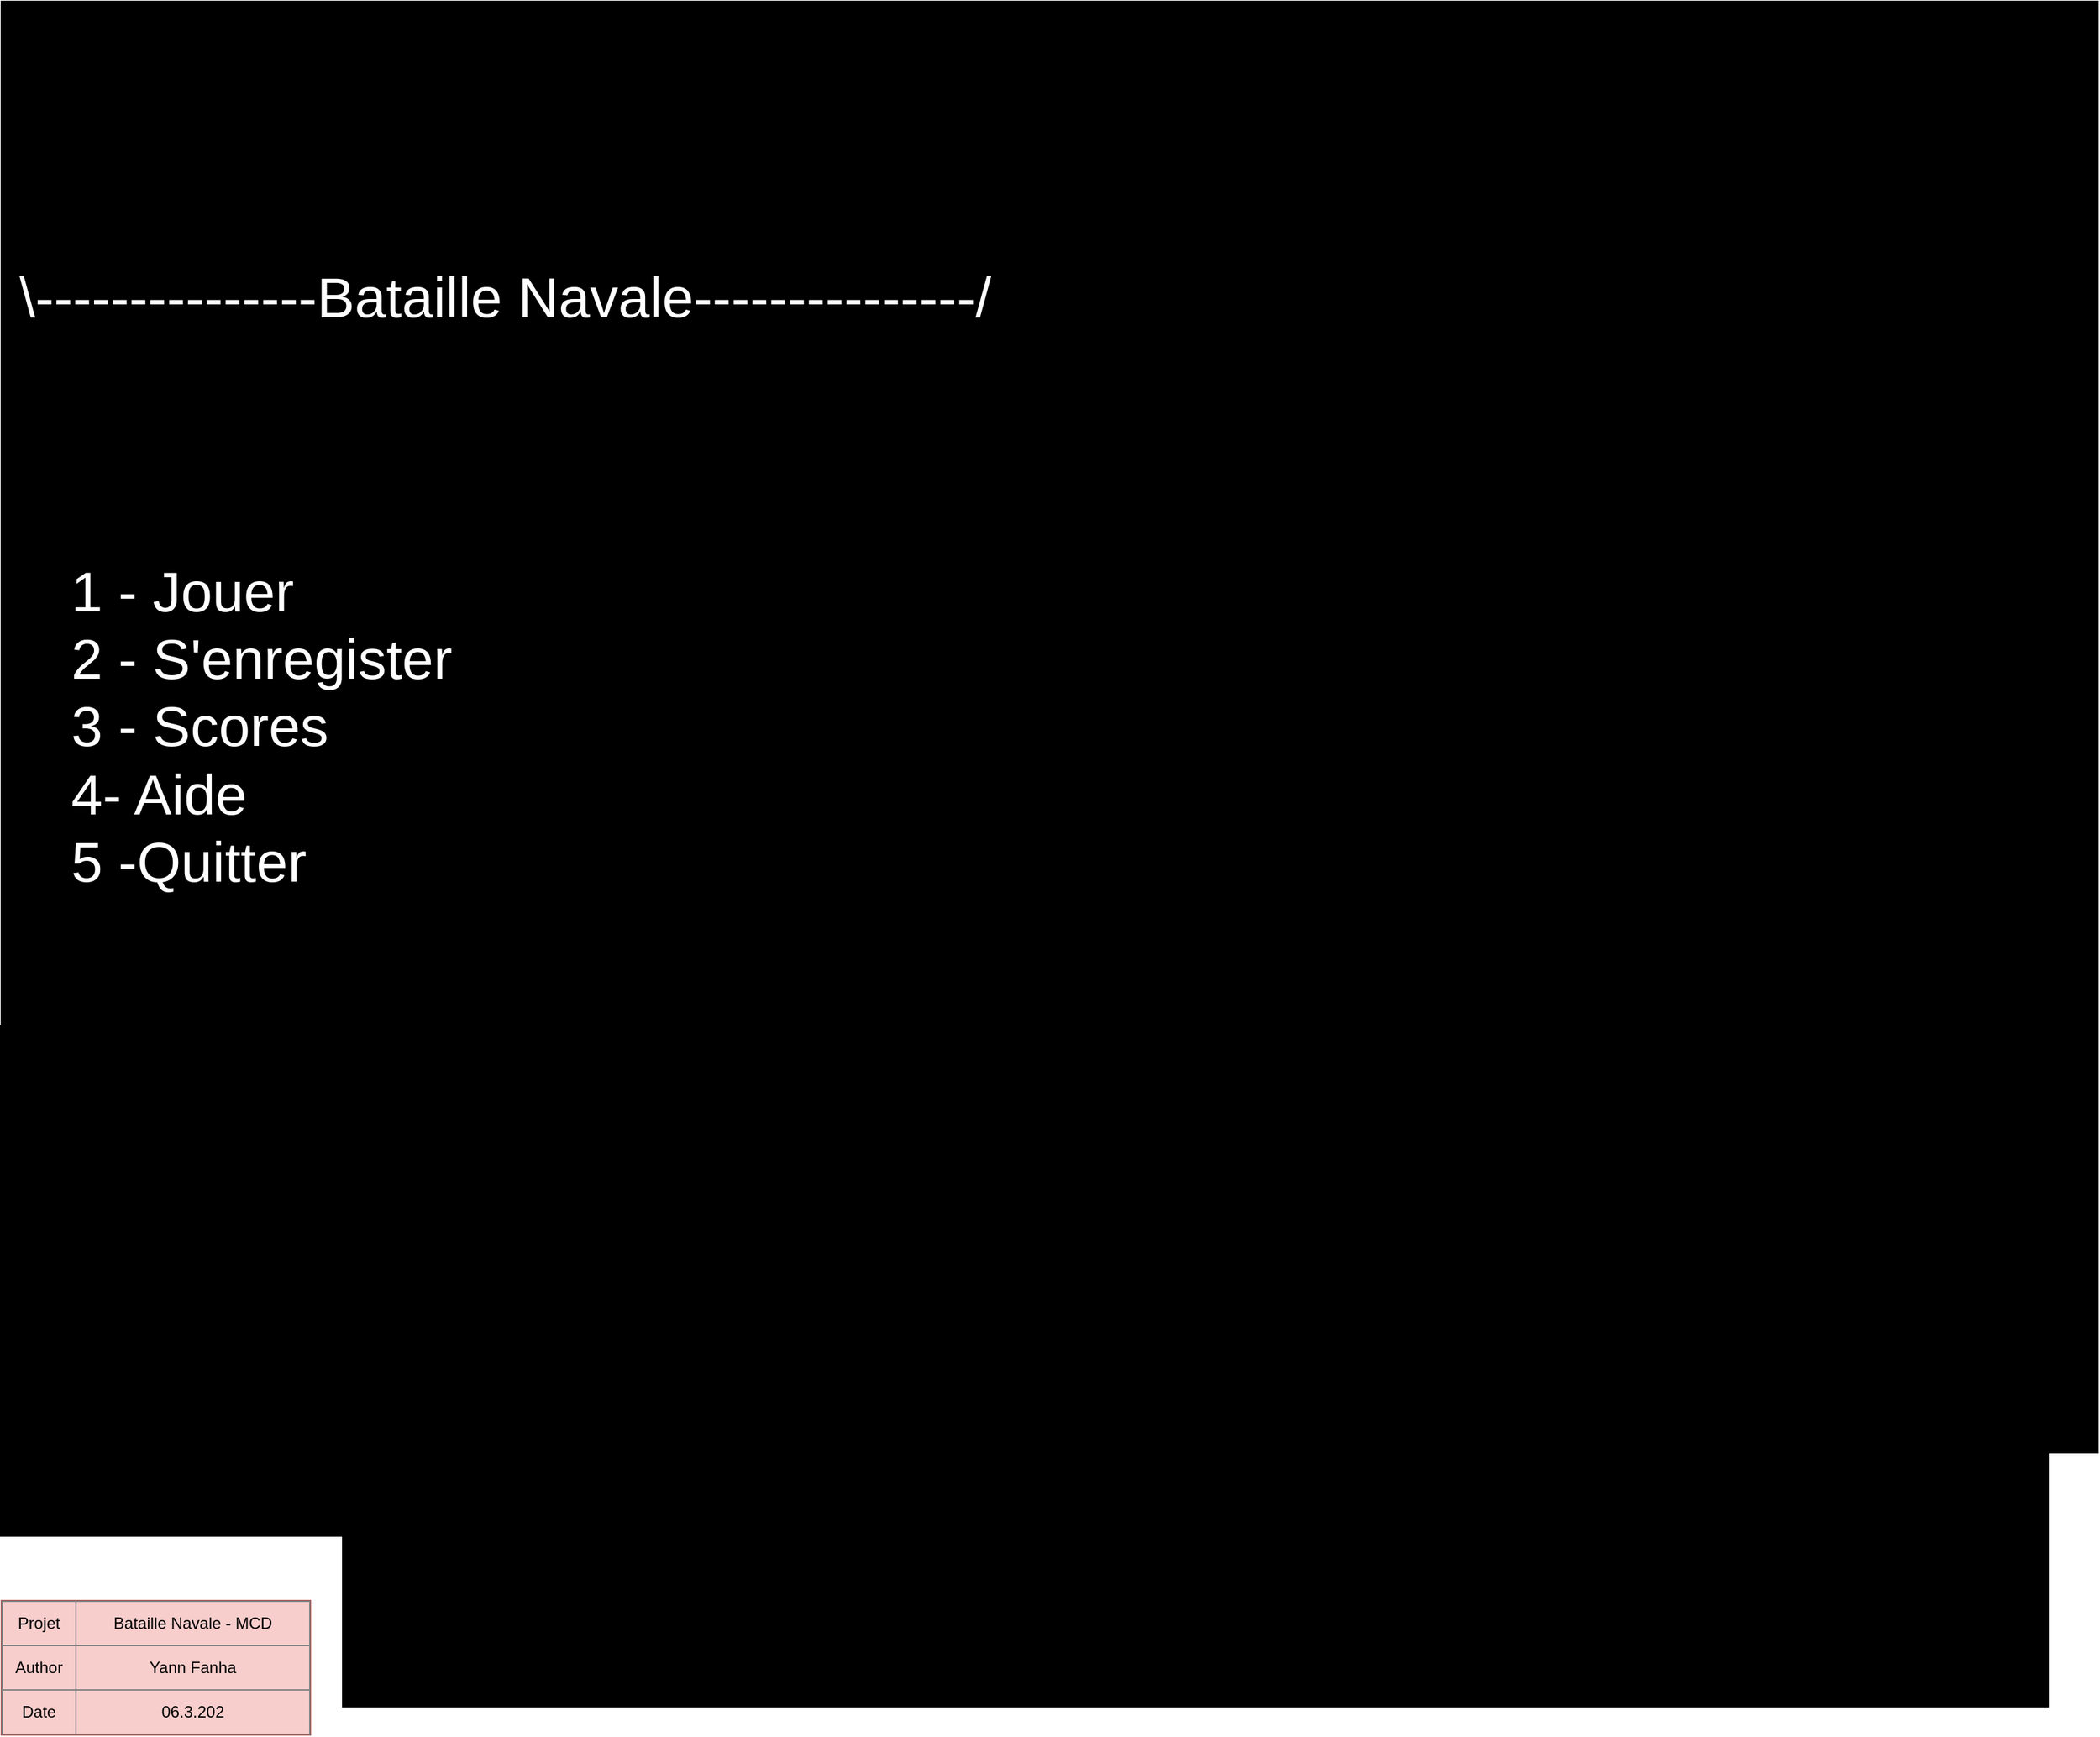 <mxfile version="12.6.5" type="device" pages="5"><diagram id="CNgHYw875Z84gKTQAWyq" name="Menu"><mxGraphModel dx="503" dy="1012" grid="1" gridSize="10" guides="1" tooltips="1" connect="1" arrows="1" fold="1" page="1" pageScale="1" pageWidth="1654" pageHeight="1169" math="0" shadow="0"><root><mxCell id="igWDGKzdh5sg-Q40kpAM-0"/><mxCell id="igWDGKzdh5sg-Q40kpAM-1" parent="igWDGKzdh5sg-Q40kpAM-0"/><mxCell id="igWDGKzdh5sg-Q40kpAM-2" value="" style="group" parent="igWDGKzdh5sg-Q40kpAM-1" vertex="1" connectable="0"><mxGeometry x="40" y="30" width="1560" height="1080" as="geometry"/></mxCell><mxCell id="igWDGKzdh5sg-Q40kpAM-3" value="" style="rounded=0;whiteSpace=wrap;html=1;strokeColor=#000000;fillColor=#000000;" parent="igWDGKzdh5sg-Q40kpAM-2" vertex="1"><mxGeometry width="1560" height="1080" as="geometry"/></mxCell><mxCell id="igWDGKzdh5sg-Q40kpAM-5" value="&lt;font style=&quot;font-size: 42px&quot; color=&quot;#ffffff&quot;&gt;1 - Jouer&lt;br&gt;2 - S'enregister&lt;br&gt;3 - Scores&lt;br&gt;4- Aide&lt;br&gt;5 -Quitter&lt;/font&gt;" style="text;html=1;strokeColor=none;fillColor=none;align=left;verticalAlign=middle;whiteSpace=wrap;rounded=0;" parent="igWDGKzdh5sg-Q40kpAM-2" vertex="1"><mxGeometry x="50" y="270" width="390" height="540" as="geometry"/></mxCell><mxCell id="UDTchVeme5lpSSSiZ5Mi-0" value="&lt;font style=&quot;font-size: 42px&quot; color=&quot;#ffffff&quot;&gt;\---------------Bataille Navale---------------/&lt;/font&gt;" style="text;html=1;strokeColor=none;fillColor=none;align=center;verticalAlign=middle;whiteSpace=wrap;rounded=0;" parent="igWDGKzdh5sg-Q40kpAM-2" vertex="1"><mxGeometry y="172.49" width="750" height="97.51" as="geometry"/></mxCell><mxCell id="CIz-iUnX9BBB-OFC-9dr-0" value="&lt;table border=&quot;1&quot; width=&quot;100%&quot; style=&quot;width: 100% ; height: 100% ; border-collapse: collapse&quot;&gt;&lt;tbody&gt;&lt;tr&gt;&lt;td align=&quot;center&quot; style=&quot;line-height: 120%&quot;&gt;Projet&lt;/td&gt;&lt;td align=&quot;center&quot;&gt;Bataille Navale - MCD&lt;/td&gt;&lt;/tr&gt;&lt;tr&gt;&lt;td align=&quot;center&quot;&gt;Author&lt;/td&gt;&lt;td align=&quot;center&quot;&gt;Yann Fanha&lt;/td&gt;&lt;/tr&gt;&lt;tr&gt;&lt;td align=&quot;center&quot;&gt;Date&lt;/td&gt;&lt;td align=&quot;center&quot;&gt;06.3.202&lt;/td&gt;&lt;/tr&gt;&lt;/tbody&gt;&lt;/table&gt;" style="text;html=1;strokeColor=#b85450;fillColor=#f8cecc;overflow=fill;" parent="igWDGKzdh5sg-Q40kpAM-1" vertex="1"><mxGeometry x="40" y="1220" width="230" height="100" as="geometry"/></mxCell></root></mxGraphModel></diagram><diagram id="ZR22stYiMbIsGkttyago" name="Scores"><mxGraphModel dx="2565" dy="1485" grid="1" gridSize="10" guides="1" tooltips="1" connect="1" arrows="1" fold="1" page="1" pageScale="1" pageWidth="1654" pageHeight="1169" math="0" shadow="0"><root><mxCell id="4lNIcN7EGqIiJyr5g7bS-0"/><mxCell id="4lNIcN7EGqIiJyr5g7bS-1" parent="4lNIcN7EGqIiJyr5g7bS-0"/><mxCell id="4lNIcN7EGqIiJyr5g7bS-2" value="" style="group" parent="4lNIcN7EGqIiJyr5g7bS-1" vertex="1" connectable="0"><mxGeometry x="40" y="40" width="1560" height="1150" as="geometry"/></mxCell><mxCell id="4lNIcN7EGqIiJyr5g7bS-3" value="" style="rounded=0;whiteSpace=wrap;html=1;strokeColor=#000000;fillColor=#000000;" parent="4lNIcN7EGqIiJyr5g7bS-2" vertex="1"><mxGeometry width="1560.0" height="1080.0" as="geometry"/></mxCell><mxCell id="4lNIcN7EGqIiJyr5g7bS-5" value="&lt;div style=&quot;font-size: 42px&quot;&gt;&lt;span style=&quot;color: rgb(255 , 255 , 255)&quot;&gt;&lt;font style=&quot;font-size: 42px&quot;&gt;Pseudo&lt;/font&gt;&lt;/span&gt;&lt;/div&gt;&lt;div style=&quot;font-size: 42px&quot;&gt;&lt;font style=&quot;font-size: 42px&quot;&gt;&lt;span style=&quot;color: rgb(255 , 255 , 255)&quot;&gt;*Pseudo1*&lt;/span&gt;&lt;span style=&quot;color: rgb(255 , 255 , 255)&quot;&gt;&lt;br&gt;&lt;/span&gt;&lt;/font&gt;&lt;/div&gt;&lt;div style=&quot;font-size: 42px&quot;&gt;&lt;font style=&quot;font-size: 42px&quot;&gt;&lt;span style=&quot;color: rgb(255 , 255 , 255)&quot;&gt;*Pseudo2*&lt;/span&gt;&lt;span style=&quot;color: rgb(255 , 255 , 255)&quot;&gt;&lt;br&gt;&lt;/span&gt;&lt;/font&gt;&lt;/div&gt;&lt;div style=&quot;font-size: 42px&quot;&gt;&lt;span style=&quot;color: rgb(255 , 255 , 255)&quot;&gt;&lt;font style=&quot;font-size: 42px&quot;&gt;*Pseudo3*&lt;/font&gt;&lt;/span&gt;&lt;span style=&quot;font-size: 22px ; color: rgb(255 , 255 , 255)&quot;&gt;&lt;br&gt;&lt;/span&gt;&lt;/div&gt;" style="text;html=1;strokeColor=none;fillColor=none;align=left;verticalAlign=middle;whiteSpace=wrap;rounded=0;" parent="4lNIcN7EGqIiJyr5g7bS-2" vertex="1"><mxGeometry x="10.003" y="269.995" width="489.767" height="540.0" as="geometry"/></mxCell><mxCell id="4lNIcN7EGqIiJyr5g7bS-6" value="&lt;div style=&quot;text-align: left ; font-size: 42px&quot;&gt;&lt;font style=&quot;font-size: 42px&quot;&gt;&lt;span style=&quot;color: rgb(255 , 255 , 255)&quot;&gt;Score&lt;/span&gt;&lt;br&gt;&lt;/font&gt;&lt;/div&gt;&lt;div style=&quot;text-align: left ; font-size: 42px&quot;&gt;&lt;font style=&quot;font-size: 42px&quot;&gt;&lt;span style=&quot;color: rgb(255 , 255 , 255)&quot;&gt;*Score*pts&lt;/span&gt;&lt;span style=&quot;color: rgb(255 , 255 , 255)&quot;&gt;&lt;br&gt;&lt;/span&gt;&lt;/font&gt;&lt;/div&gt;&lt;div style=&quot;text-align: left ; font-size: 42px&quot;&gt;&lt;font style=&quot;font-size: 42px&quot;&gt;&lt;span style=&quot;color: rgb(255 , 255 , 255)&quot;&gt;*Score*pts&lt;/span&gt;&lt;span style=&quot;color: rgb(255 , 255 , 255)&quot;&gt;&lt;br&gt;&lt;/span&gt;&lt;/font&gt;&lt;/div&gt;&lt;div style=&quot;text-align: left ; font-size: 42px&quot;&gt;&lt;span style=&quot;color: rgb(255 , 255 , 255)&quot;&gt;&lt;font style=&quot;font-size: 42px&quot;&gt;*Score*pts&lt;/font&gt;&lt;/span&gt;&lt;span style=&quot;font-size: 22px ; color: rgb(255 , 255 , 255)&quot;&gt;&lt;br&gt;&lt;/span&gt;&lt;/div&gt;" style="text;html=1;strokeColor=none;fillColor=none;align=right;verticalAlign=middle;whiteSpace=wrap;rounded=0;" parent="4lNIcN7EGqIiJyr5g7bS-2" vertex="1"><mxGeometry x="400.0" y="273.995" width="489.767" height="540.0" as="geometry"/></mxCell><mxCell id="V2j8IKKqJKr1Epw_nu9K-0" value="&lt;div style=&quot;font-size: 42px&quot;&gt;&lt;font color=&quot;#ffffff&quot;&gt;Appuyer pour continuer...&lt;/font&gt;&lt;/div&gt;" style="text;html=1;strokeColor=none;fillColor=none;align=left;verticalAlign=middle;whiteSpace=wrap;rounded=0;" parent="4lNIcN7EGqIiJyr5g7bS-2" vertex="1"><mxGeometry y="940" width="489.77" height="70" as="geometry"/></mxCell><mxCell id="n6JeYpETYeP0ZkO7lVzt-0" value="&lt;font style=&quot;font-size: 42px&quot; color=&quot;#ffffff&quot;&gt;\---------------Bataille Navale---------------/&lt;/font&gt;" style="text;html=1;strokeColor=none;fillColor=none;align=center;verticalAlign=middle;whiteSpace=wrap;rounded=0;" parent="4lNIcN7EGqIiJyr5g7bS-2" vertex="1"><mxGeometry y="80" width="750" height="97.51" as="geometry"/></mxCell></root></mxGraphModel></diagram><diagram id="8omV5ljfkL-lPjEedh0S" name="Aides"><mxGraphModel dx="2565" dy="1485" grid="1" gridSize="10" guides="1" tooltips="1" connect="1" arrows="1" fold="1" page="1" pageScale="1" pageWidth="1654" pageHeight="1169" math="0" shadow="0"><root><mxCell id="Gb3zS9eeh_gu-fAQk_DF-0"/><mxCell id="Gb3zS9eeh_gu-fAQk_DF-1" parent="Gb3zS9eeh_gu-fAQk_DF-0"/><mxCell id="Gb3zS9eeh_gu-fAQk_DF-2" value="" style="group" parent="Gb3zS9eeh_gu-fAQk_DF-1" vertex="1" connectable="0"><mxGeometry x="40" y="40" width="1560" height="1080" as="geometry"/></mxCell><mxCell id="Gb3zS9eeh_gu-fAQk_DF-3" value="" style="rounded=0;whiteSpace=wrap;html=1;strokeColor=#000000;fillColor=#000000;" parent="Gb3zS9eeh_gu-fAQk_DF-2" vertex="1"><mxGeometry width="1560" height="1080" as="geometry"/></mxCell><mxCell id="Gb3zS9eeh_gu-fAQk_DF-5" value="&lt;p style=&quot;font-size: 35px&quot;&gt;&lt;font color=&quot;#ffffff&quot; style=&quot;font-size: 35px&quot;&gt;La bataille navale oppose deux joueurs qui s'affrontent. Chacun a une&lt;br&gt; flotte composée de 5 bateaux, qui sont, en général, les suivants&amp;nbsp;: 1 &lt;br&gt;porte-avion (5 cases), 1 croiseur (4 cases), 1 contre-torpilleur (3 &lt;br&gt;cases), 1 sous-marin (3 cases), 1 torpilleur (2 cases).Les bateaux ne &lt;br&gt;doivent pas être collés entre eux.&lt;br&gt;Au début du jeu, chaque joueur place ses bateaux sur sa grille. Celle-ci&lt;br&gt; est toujours numérotée de 1 à 10 verticalement et de A à J &lt;br&gt;horizontalement. Un à un, les joueurs vont &quot;tirer&quot; sur une case de &lt;br&gt;l'adversaire&amp;nbsp;: par exemple, B.3 ou encore H.8. Le but est donc de couler&lt;br&gt; les bateaux adverses. Au fur et à mesure, il faut mettre les pions sur &lt;br&gt;sa propre grille afin de se souvenir de ses tirs passés.&lt;br&gt;&lt;/font&gt;&lt;/p&gt;&lt;p style=&quot;font-size: 35px&quot;&gt;&lt;font style=&quot;font-size: 35px&quot;&gt;Un fonctionnement plus sophistiqué mettant en œuvre de la &lt;br&gt;stratégie est de tirer une salve (trois coups par exemple) et de donner &lt;br&gt;le résultat global de la salve.&amp;nbsp;&lt;/font&gt;&lt;/p&gt;" style="text;html=1;strokeColor=none;fillColor=none;align=left;verticalAlign=middle;whiteSpace=wrap;rounded=0;" parent="Gb3zS9eeh_gu-fAQk_DF-2" vertex="1"><mxGeometry x="10" y="164.22" width="1205.45" height="835.78" as="geometry"/></mxCell><mxCell id="-zAuosCeMPLBw0w4HgsS-0" value="&lt;div style=&quot;font-size: 42px&quot;&gt;&lt;font color=&quot;#ffffff&quot;&gt;Appuyer pour continuer...&lt;/font&gt;&lt;/div&gt;" style="text;html=1;strokeColor=none;fillColor=none;align=left;verticalAlign=middle;whiteSpace=wrap;rounded=0;" parent="Gb3zS9eeh_gu-fAQk_DF-2" vertex="1"><mxGeometry x="177.27" y="1000" width="489.77" height="70" as="geometry"/></mxCell><mxCell id="-O8Ihkc3Z0K51MgEwbZ7-0" value="&lt;font style=&quot;font-size: 42px&quot; color=&quot;#ffffff&quot;&gt;\---------------Bataille Navale---------------/&lt;/font&gt;" style="text;html=1;strokeColor=none;fillColor=none;align=center;verticalAlign=middle;whiteSpace=wrap;rounded=0;" parent="Gb3zS9eeh_gu-fAQk_DF-2" vertex="1"><mxGeometry y="90" width="750" height="97.51" as="geometry"/></mxCell></root></mxGraphModel></diagram><diagram id="uw8Wr8WhKK2OB7kqo4nS" name="S'authentifier"><mxGraphModel dx="4104" dy="2376" grid="1" gridSize="10" guides="1" tooltips="1" connect="1" arrows="1" fold="1" page="1" pageScale="1" pageWidth="1654" pageHeight="1169" math="0" shadow="0"><root><mxCell id="BHmdubxd2els0mqt7_BB-0"/><mxCell id="BHmdubxd2els0mqt7_BB-1" parent="BHmdubxd2els0mqt7_BB-0"/><mxCell id="ALjEMDZPOvIerUvVznLz-0" value="" style="group" parent="BHmdubxd2els0mqt7_BB-1" vertex="1" connectable="0"><mxGeometry x="40" y="80" width="1560" height="1040" as="geometry"/></mxCell><mxCell id="ALjEMDZPOvIerUvVznLz-1" value="" style="group" parent="ALjEMDZPOvIerUvVznLz-0" vertex="1" connectable="0"><mxGeometry width="1560" height="1040" as="geometry"/></mxCell><mxCell id="ALjEMDZPOvIerUvVznLz-2" value="" style="rounded=0;whiteSpace=wrap;html=1;strokeColor=#000000;fillColor=#000000;" parent="ALjEMDZPOvIerUvVznLz-1" vertex="1"><mxGeometry width="1560" height="1040" as="geometry"/></mxCell><mxCell id="ALjEMDZPOvIerUvVznLz-3" value="&lt;font style=&quot;font-size: 42px&quot; color=&quot;#ffffff&quot;&gt;\---------------Bataille Navale---------------/&lt;/font&gt;" style="text;html=1;strokeColor=none;fillColor=none;align=center;verticalAlign=middle;whiteSpace=wrap;rounded=0;" parent="ALjEMDZPOvIerUvVznLz-1" vertex="1"><mxGeometry y="110" width="750" height="97.51" as="geometry"/></mxCell><mxCell id="ALjEMDZPOvIerUvVznLz-4" value="&lt;font style=&quot;font-size: 42px&quot;&gt;&lt;span style=&quot;color: rgb(255 , 255 , 255)&quot;&gt;Entrez votre pseudo :&lt;/span&gt;&lt;br style=&quot;color: rgb(255 , 255 , 255)&quot;&gt;&lt;/font&gt;&lt;div style=&quot;color: rgb(255 , 255 , 255) ; text-align: left ; font-size: 42px&quot;&gt;&lt;br&gt;&lt;/div&gt;" style="text;html=1;strokeColor=none;fillColor=none;align=center;verticalAlign=middle;whiteSpace=wrap;rounded=0;" parent="ALjEMDZPOvIerUvVznLz-1" vertex="1"><mxGeometry x="10" y="460" width="407.6" height="120.01" as="geometry"/></mxCell><mxCell id="ALjEMDZPOvIerUvVznLz-5" value="&lt;font&gt;&lt;font style=&quot;font-size: 33px&quot;&gt;S'authentifier&lt;/font&gt;&lt;br&gt;&lt;/font&gt;" style="text;html=1;align=center;verticalAlign=middle;resizable=0;points=[];;autosize=1;" parent="BHmdubxd2els0mqt7_BB-1" vertex="1"><mxGeometry x="720" y="25" width="210" height="30" as="geometry"/></mxCell><mxCell id="ALjEMDZPOvIerUvVznLz-6" value="" style="group" parent="BHmdubxd2els0mqt7_BB-1" vertex="1" connectable="0"><mxGeometry x="45" y="1200" width="1560" height="1080" as="geometry"/></mxCell><mxCell id="ALjEMDZPOvIerUvVznLz-7" value="" style="group" parent="ALjEMDZPOvIerUvVznLz-6" vertex="1" connectable="0"><mxGeometry width="1560" height="1080" as="geometry"/></mxCell><mxCell id="ALjEMDZPOvIerUvVznLz-8" value="" style="rounded=0;whiteSpace=wrap;html=1;strokeColor=#000000;fillColor=#000000;" parent="ALjEMDZPOvIerUvVznLz-7" vertex="1"><mxGeometry width="1560" height="1080" as="geometry"/></mxCell><mxCell id="ALjEMDZPOvIerUvVznLz-10" value="&lt;font style=&quot;font-size: 42px&quot;&gt;&lt;font color=&quot;#ffffff&quot; style=&quot;font-size: 42px&quot;&gt;Vous êtes déjà enregister sous le pseudo de *pseudo*.&lt;br&gt;&lt;br&gt;Voulez-vous changer de pseudo ? (1/0)&lt;br&gt;&lt;/font&gt;&lt;br&gt;&lt;/font&gt;" style="text;html=1;strokeColor=none;fillColor=none;align=left;verticalAlign=middle;whiteSpace=wrap;rounded=0;" parent="ALjEMDZPOvIerUvVznLz-7" vertex="1"><mxGeometry x="15.003" y="269.995" width="1075.195" height="540" as="geometry"/></mxCell><mxCell id="0UoKvxwHXo1ODvgpRf7_-1" value="&lt;font style=&quot;font-size: 42px&quot; color=&quot;#ffffff&quot;&gt;\---------------Bataille Navale---------------/&lt;/font&gt;" style="text;html=1;strokeColor=none;fillColor=none;align=center;verticalAlign=middle;whiteSpace=wrap;rounded=0;" parent="ALjEMDZPOvIerUvVznLz-7" vertex="1"><mxGeometry y="140" width="750" height="97.51" as="geometry"/></mxCell><mxCell id="ALjEMDZPOvIerUvVznLz-11" value="&lt;font&gt;&lt;font style=&quot;font-size: 33px&quot;&gt;S'authentifier (si il y a déjà un pseudo enregistré)&lt;/font&gt;&lt;br&gt;&lt;/font&gt;" style="text;html=1;align=center;verticalAlign=middle;resizable=0;points=[];;autosize=1;" parent="BHmdubxd2els0mqt7_BB-1" vertex="1"><mxGeometry x="470" y="1160" width="730" height="30" as="geometry"/></mxCell></root></mxGraphModel></diagram><diagram id="A94LvcoyC7E_lN6JJj8F" name="Jouer"><mxGraphModel dx="2013" dy="4047" grid="1" gridSize="10" guides="1" tooltips="1" connect="1" arrows="1" fold="1" page="1" pageScale="1" pageWidth="1654" pageHeight="1169" math="0" shadow="0"><root><mxCell id="3xoax5xIVM59ol5Lrn6m-0"/><mxCell id="3xoax5xIVM59ol5Lrn6m-1" parent="3xoax5xIVM59ol5Lrn6m-0"/><mxCell id="DcF9rvQxBZhiXaiplYzW-421" value="" style="group;fillColor=#000000;" parent="3xoax5xIVM59ol5Lrn6m-1" vertex="1" connectable="0"><mxGeometry x="1850" y="240" width="1276.91" height="2820" as="geometry"/></mxCell><mxCell id="DcF9rvQxBZhiXaiplYzW-213" value="&lt;font color=&quot;#ffffff&quot; style=&quot;font-size: 42px&quot;&gt;Entrez la case que vous voulez attaquer : B5&lt;/font&gt;" style="text;html=1;strokeColor=none;fillColor=none;align=left;verticalAlign=middle;whiteSpace=wrap;rounded=0;" parent="DcF9rvQxBZhiXaiplYzW-421" vertex="1"><mxGeometry x="25.09" y="1140.213" width="1251.82" height="277.95" as="geometry"/></mxCell><mxCell id="DcF9rvQxBZhiXaiplYzW-214" value="&lt;font color=&quot;#ffffff&quot; style=&quot;font-size: 42px&quot;&gt;Un bateau a été touché.&lt;/font&gt;" style="text;html=1;strokeColor=none;fillColor=none;align=left;verticalAlign=middle;whiteSpace=wrap;rounded=0;" parent="DcF9rvQxBZhiXaiplYzW-421" vertex="1"><mxGeometry x="25.09" y="2388.972" width="1251.82" height="189.333" as="geometry"/></mxCell><mxCell id="DcF9rvQxBZhiXaiplYzW-420" value="&lt;font color=&quot;#ffffff&quot; style=&quot;font-size: 42px&quot;&gt;Scores :&amp;nbsp;&lt;/font&gt;" style="text;html=1;strokeColor=none;fillColor=none;align=left;verticalAlign=middle;whiteSpace=wrap;rounded=0;" parent="DcF9rvQxBZhiXaiplYzW-421" vertex="1"><mxGeometry y="2630.667" width="1251.82" height="189.333" as="geometry"/></mxCell><mxCell id="4bTGp6DztBpS19JsmS77-37" value="&lt;font color=&quot;#ffffff&quot;&gt;&lt;span style=&quot;font-size: 42px&quot;&gt;1&amp;nbsp; &amp;nbsp; &amp;nbsp; &amp;nbsp;2&amp;nbsp; &amp;nbsp; &amp;nbsp; &amp;nbsp;3&amp;nbsp; &amp;nbsp; &amp;nbsp; &amp;nbsp;4&amp;nbsp; &amp;nbsp; &amp;nbsp; &amp;nbsp;5&amp;nbsp; &amp;nbsp; &amp;nbsp; &amp;nbsp;6&amp;nbsp; &amp;nbsp; &amp;nbsp; &amp;nbsp;7&amp;nbsp; &amp;nbsp; &amp;nbsp; &amp;nbsp;8&amp;nbsp; &amp;nbsp; &amp;nbsp; &amp;nbsp;9&amp;nbsp; &amp;nbsp; &amp;nbsp; &amp;nbsp;10&lt;br&gt;&lt;/span&gt;&lt;/font&gt;" style="text;html=1;strokeColor=none;fillColor=none;align=center;verticalAlign=middle;whiteSpace=wrap;rounded=0;" parent="DcF9rvQxBZhiXaiplYzW-421" vertex="1"><mxGeometry x="84.63" y="134.65" width="1060" height="70" as="geometry"/></mxCell><mxCell id="4bTGp6DztBpS19JsmS77-38" value="&lt;font color=&quot;#ffffff&quot;&gt;&lt;span style=&quot;font-size: 42px&quot;&gt;-&amp;nbsp; &amp;nbsp; &amp;nbsp; &amp;nbsp; -&amp;nbsp; &amp;nbsp; &amp;nbsp; &amp;nbsp; -&amp;nbsp; &amp;nbsp; &amp;nbsp; &amp;nbsp; -&amp;nbsp; &amp;nbsp; &amp;nbsp; &amp;nbsp; -&amp;nbsp; &amp;nbsp; &amp;nbsp; &amp;nbsp; -&amp;nbsp; &amp;nbsp; &amp;nbsp; &amp;nbsp; -&amp;nbsp; &amp;nbsp; &amp;nbsp; &amp;nbsp; -&amp;nbsp; &amp;nbsp; &amp;nbsp; &amp;nbsp; -&amp;nbsp; &amp;nbsp; &amp;nbsp; &amp;nbsp; -&lt;br&gt;&lt;/span&gt;&lt;/font&gt;" style="text;html=1;strokeColor=none;fillColor=none;align=center;verticalAlign=middle;whiteSpace=wrap;rounded=0;" parent="DcF9rvQxBZhiXaiplYzW-421" vertex="1"><mxGeometry x="84.63" y="204.65" width="1060" height="70" as="geometry"/></mxCell><mxCell id="4bTGp6DztBpS19JsmS77-39" value="&lt;font color=&quot;#ffffff&quot;&gt;&lt;span style=&quot;font-size: 42px&quot;&gt;A&lt;br&gt;&lt;br&gt;B&lt;br&gt;&lt;br&gt;C&lt;br&gt;&lt;br&gt;D&lt;br&gt;&lt;br&gt;E&lt;br&gt;&lt;br&gt;F&lt;br&gt;&lt;br&gt;G&lt;br&gt;&lt;br&gt;H&lt;br&gt;&lt;br&gt;I&lt;br&gt;&lt;br&gt;J&lt;br&gt;&lt;/span&gt;&lt;/font&gt;" style="text;html=1;strokeColor=none;fillColor=none;align=center;verticalAlign=middle;whiteSpace=wrap;rounded=0;" parent="DcF9rvQxBZhiXaiplYzW-421" vertex="1"><mxGeometry x="25.09" y="165.233" width="59.54" height="1049.075" as="geometry"/></mxCell><mxCell id="4bTGp6DztBpS19JsmS77-40" value="&lt;font color=&quot;#ffffff&quot;&gt;&lt;span style=&quot;font-size: 42px&quot;&gt;-&amp;nbsp; &amp;nbsp; &amp;nbsp; &amp;nbsp; -&amp;nbsp; &amp;nbsp; &amp;nbsp; &amp;nbsp; -&amp;nbsp; &amp;nbsp; &amp;nbsp; &amp;nbsp; -&amp;nbsp; &amp;nbsp; &amp;nbsp; &amp;nbsp; -&amp;nbsp; &amp;nbsp; &amp;nbsp; &amp;nbsp; -&amp;nbsp; &amp;nbsp; &amp;nbsp; &amp;nbsp; -&amp;nbsp; &amp;nbsp; &amp;nbsp; &amp;nbsp; -&amp;nbsp; &amp;nbsp; &amp;nbsp; &amp;nbsp; -&amp;nbsp; &amp;nbsp; &amp;nbsp; &amp;nbsp; -&lt;br&gt;&lt;/span&gt;&lt;/font&gt;" style="text;html=1;strokeColor=none;fillColor=none;align=center;verticalAlign=middle;whiteSpace=wrap;rounded=0;" parent="DcF9rvQxBZhiXaiplYzW-421" vertex="1"><mxGeometry x="84.63" y="304.65" width="1060" height="70" as="geometry"/></mxCell><mxCell id="4bTGp6DztBpS19JsmS77-41" value="&lt;font color=&quot;#ffffff&quot;&gt;&lt;span style=&quot;font-size: 42px&quot;&gt;-&amp;nbsp; &amp;nbsp; &amp;nbsp; &amp;nbsp; -&amp;nbsp; &amp;nbsp; &amp;nbsp; &amp;nbsp; -&amp;nbsp; &amp;nbsp; &amp;nbsp; &amp;nbsp; -&amp;nbsp; &amp;nbsp; &amp;nbsp; &amp;nbsp; -&amp;nbsp; &amp;nbsp; &amp;nbsp; &amp;nbsp; -&amp;nbsp; &amp;nbsp; &amp;nbsp; &amp;nbsp; -&amp;nbsp; &amp;nbsp; &amp;nbsp; &amp;nbsp; -&amp;nbsp; &amp;nbsp; &amp;nbsp; &amp;nbsp; -&amp;nbsp; &amp;nbsp; &amp;nbsp; &amp;nbsp; -&lt;br&gt;&lt;/span&gt;&lt;/font&gt;" style="text;html=1;strokeColor=none;fillColor=none;align=center;verticalAlign=middle;whiteSpace=wrap;rounded=0;" parent="DcF9rvQxBZhiXaiplYzW-421" vertex="1"><mxGeometry x="84.63" y="414.65" width="1060" height="70" as="geometry"/></mxCell><mxCell id="4bTGp6DztBpS19JsmS77-42" value="&lt;font color=&quot;#ffffff&quot;&gt;&lt;span style=&quot;font-size: 42px&quot;&gt;-&amp;nbsp; &amp;nbsp; &amp;nbsp; &amp;nbsp; -&amp;nbsp; &amp;nbsp; &amp;nbsp; &amp;nbsp; -&amp;nbsp; &amp;nbsp; &amp;nbsp; &amp;nbsp; -&amp;nbsp; &amp;nbsp; &amp;nbsp; &amp;nbsp; -&amp;nbsp; &amp;nbsp; &amp;nbsp; &amp;nbsp; -&amp;nbsp; &amp;nbsp; &amp;nbsp; &amp;nbsp; -&amp;nbsp; &amp;nbsp; &amp;nbsp; &amp;nbsp; -&amp;nbsp; &amp;nbsp; &amp;nbsp; &amp;nbsp; -&amp;nbsp; &amp;nbsp; &amp;nbsp; &amp;nbsp; -&lt;br&gt;&lt;/span&gt;&lt;/font&gt;" style="text;html=1;strokeColor=none;fillColor=none;align=center;verticalAlign=middle;whiteSpace=wrap;rounded=0;" parent="DcF9rvQxBZhiXaiplYzW-421" vertex="1"><mxGeometry x="84.63" y="504.65" width="1060" height="70" as="geometry"/></mxCell><mxCell id="4bTGp6DztBpS19JsmS77-43" value="&lt;font color=&quot;#ffffff&quot;&gt;&lt;span style=&quot;font-size: 42px&quot;&gt;-&amp;nbsp; &amp;nbsp; &amp;nbsp; &amp;nbsp; -&amp;nbsp; &amp;nbsp; &amp;nbsp; &amp;nbsp; -&amp;nbsp; &amp;nbsp; &amp;nbsp; &amp;nbsp; -&amp;nbsp; &amp;nbsp; &amp;nbsp; &amp;nbsp; -&amp;nbsp; &amp;nbsp; &amp;nbsp; &amp;nbsp; -&amp;nbsp; &amp;nbsp; &amp;nbsp; &amp;nbsp; -&amp;nbsp; &amp;nbsp; &amp;nbsp; &amp;nbsp; -&amp;nbsp; &amp;nbsp; &amp;nbsp; &amp;nbsp; -&amp;nbsp; &amp;nbsp; &amp;nbsp; &amp;nbsp; -&lt;br&gt;&lt;/span&gt;&lt;/font&gt;" style="text;html=1;strokeColor=none;fillColor=none;align=center;verticalAlign=middle;whiteSpace=wrap;rounded=0;" parent="DcF9rvQxBZhiXaiplYzW-421" vertex="1"><mxGeometry x="84.63" y="604.65" width="1060" height="70" as="geometry"/></mxCell><mxCell id="4bTGp6DztBpS19JsmS77-44" value="&lt;font color=&quot;#ffffff&quot;&gt;&lt;span style=&quot;font-size: 42px&quot;&gt;-&amp;nbsp; &amp;nbsp; &amp;nbsp; &amp;nbsp; -&amp;nbsp; &amp;nbsp; &amp;nbsp; &amp;nbsp; -&amp;nbsp; &amp;nbsp; &amp;nbsp; &amp;nbsp; -&amp;nbsp; &amp;nbsp; &amp;nbsp; &amp;nbsp; -&amp;nbsp; &amp;nbsp; &amp;nbsp; &amp;nbsp; -&amp;nbsp; &amp;nbsp; &amp;nbsp; &amp;nbsp; -&amp;nbsp; &amp;nbsp; &amp;nbsp; &amp;nbsp; -&amp;nbsp; &amp;nbsp; &amp;nbsp; &amp;nbsp; -&amp;nbsp; &amp;nbsp; &amp;nbsp; &amp;nbsp; -&lt;br&gt;&lt;/span&gt;&lt;/font&gt;" style="text;html=1;strokeColor=none;fillColor=none;align=center;verticalAlign=middle;whiteSpace=wrap;rounded=0;" parent="DcF9rvQxBZhiXaiplYzW-421" vertex="1"><mxGeometry x="94.63" y="704.65" width="1060" height="70" as="geometry"/></mxCell><mxCell id="4bTGp6DztBpS19JsmS77-45" value="&lt;font color=&quot;#ffffff&quot;&gt;&lt;span style=&quot;font-size: 42px&quot;&gt;-&amp;nbsp; &amp;nbsp; &amp;nbsp; &amp;nbsp; -&amp;nbsp; &amp;nbsp; &amp;nbsp; &amp;nbsp; -&amp;nbsp; &amp;nbsp; &amp;nbsp; &amp;nbsp; -&amp;nbsp; &amp;nbsp; &amp;nbsp; &amp;nbsp; -&amp;nbsp; &amp;nbsp; &amp;nbsp; &amp;nbsp; -&amp;nbsp; &amp;nbsp; &amp;nbsp; &amp;nbsp; -&amp;nbsp; &amp;nbsp; &amp;nbsp; &amp;nbsp; -&amp;nbsp; &amp;nbsp; &amp;nbsp; &amp;nbsp; -&amp;nbsp; &amp;nbsp; &amp;nbsp; &amp;nbsp; -&lt;br&gt;&lt;/span&gt;&lt;/font&gt;" style="text;html=1;strokeColor=none;fillColor=none;align=center;verticalAlign=middle;whiteSpace=wrap;rounded=0;" parent="DcF9rvQxBZhiXaiplYzW-421" vertex="1"><mxGeometry x="94.63" y="804.65" width="1060" height="70" as="geometry"/></mxCell><mxCell id="4bTGp6DztBpS19JsmS77-46" value="&lt;font color=&quot;#ffffff&quot;&gt;&lt;span style=&quot;font-size: 42px&quot;&gt;-&amp;nbsp; &amp;nbsp; &amp;nbsp; &amp;nbsp; -&amp;nbsp; &amp;nbsp; &amp;nbsp; &amp;nbsp; -&amp;nbsp; &amp;nbsp; &amp;nbsp; &amp;nbsp; -&amp;nbsp; &amp;nbsp; &amp;nbsp; &amp;nbsp; -&amp;nbsp; &amp;nbsp; &amp;nbsp; &amp;nbsp; -&amp;nbsp; &amp;nbsp; &amp;nbsp; &amp;nbsp; -&amp;nbsp; &amp;nbsp; &amp;nbsp; &amp;nbsp; -&amp;nbsp; &amp;nbsp; &amp;nbsp; &amp;nbsp; -&amp;nbsp; &amp;nbsp; &amp;nbsp; &amp;nbsp; -&lt;br&gt;&lt;/span&gt;&lt;/font&gt;" style="text;html=1;strokeColor=none;fillColor=none;align=center;verticalAlign=middle;whiteSpace=wrap;rounded=0;" parent="DcF9rvQxBZhiXaiplYzW-421" vertex="1"><mxGeometry x="94.63" y="914.65" width="1060" height="70" as="geometry"/></mxCell><mxCell id="4bTGp6DztBpS19JsmS77-47" value="&lt;font color=&quot;#ffffff&quot;&gt;&lt;span style=&quot;font-size: 42px&quot;&gt;-&amp;nbsp; &amp;nbsp; &amp;nbsp; &amp;nbsp; -&amp;nbsp; &amp;nbsp; &amp;nbsp; &amp;nbsp; -&amp;nbsp; &amp;nbsp; &amp;nbsp; &amp;nbsp; -&amp;nbsp; &amp;nbsp; &amp;nbsp; &amp;nbsp; -&amp;nbsp; &amp;nbsp; &amp;nbsp; &amp;nbsp; -&amp;nbsp; &amp;nbsp; &amp;nbsp; &amp;nbsp; -&amp;nbsp; &amp;nbsp; &amp;nbsp; &amp;nbsp; -&amp;nbsp; &amp;nbsp; &amp;nbsp; &amp;nbsp; -&amp;nbsp; &amp;nbsp; &amp;nbsp; &amp;nbsp; -&lt;br&gt;&lt;/span&gt;&lt;/font&gt;" style="text;html=1;strokeColor=none;fillColor=none;align=center;verticalAlign=middle;whiteSpace=wrap;rounded=0;" parent="DcF9rvQxBZhiXaiplYzW-421" vertex="1"><mxGeometry x="94.63" y="1004.65" width="1060" height="70" as="geometry"/></mxCell><mxCell id="4bTGp6DztBpS19JsmS77-48" value="&lt;font color=&quot;#ffffff&quot;&gt;&lt;span style=&quot;font-size: 42px&quot;&gt;-&amp;nbsp; &amp;nbsp; &amp;nbsp; &amp;nbsp; -&amp;nbsp; &amp;nbsp; &amp;nbsp; &amp;nbsp; -&amp;nbsp; &amp;nbsp; &amp;nbsp; &amp;nbsp; -&amp;nbsp; &amp;nbsp; &amp;nbsp; &amp;nbsp; -&amp;nbsp; &amp;nbsp; &amp;nbsp; &amp;nbsp; -&amp;nbsp; &amp;nbsp; &amp;nbsp; &amp;nbsp; -&amp;nbsp; &amp;nbsp; &amp;nbsp; &amp;nbsp; -&amp;nbsp; &amp;nbsp; &amp;nbsp; &amp;nbsp; -&amp;nbsp; &amp;nbsp; &amp;nbsp; &amp;nbsp; -&lt;br&gt;&lt;/span&gt;&lt;/font&gt;" style="text;html=1;strokeColor=none;fillColor=none;align=center;verticalAlign=middle;whiteSpace=wrap;rounded=0;" parent="DcF9rvQxBZhiXaiplYzW-421" vertex="1"><mxGeometry x="94.63" y="1104.65" width="1060" height="70" as="geometry"/></mxCell><mxCell id="4bTGp6DztBpS19JsmS77-49" value="&lt;font color=&quot;#ffffff&quot;&gt;&lt;span style=&quot;font-size: 42px&quot;&gt;1&amp;nbsp; &amp;nbsp; &amp;nbsp; &amp;nbsp;2&amp;nbsp; &amp;nbsp; &amp;nbsp; &amp;nbsp;3&amp;nbsp; &amp;nbsp; &amp;nbsp; &amp;nbsp;4&amp;nbsp; &amp;nbsp; &amp;nbsp; &amp;nbsp;5&amp;nbsp; &amp;nbsp; &amp;nbsp; &amp;nbsp;6&amp;nbsp; &amp;nbsp; &amp;nbsp; &amp;nbsp;7&amp;nbsp; &amp;nbsp; &amp;nbsp; &amp;nbsp;8&amp;nbsp; &amp;nbsp; &amp;nbsp; &amp;nbsp;9&amp;nbsp; &amp;nbsp; &amp;nbsp; &amp;nbsp;10&lt;br&gt;&lt;/span&gt;&lt;/font&gt;" style="text;html=1;strokeColor=none;fillColor=none;align=center;verticalAlign=middle;whiteSpace=wrap;rounded=0;" parent="DcF9rvQxBZhiXaiplYzW-421" vertex="1"><mxGeometry x="94.63" y="1340" width="1060" height="70" as="geometry"/></mxCell><mxCell id="4bTGp6DztBpS19JsmS77-50" value="&lt;font color=&quot;#ffffff&quot;&gt;&lt;span style=&quot;font-size: 42px&quot;&gt;-&amp;nbsp; &amp;nbsp; &amp;nbsp; &amp;nbsp; -&amp;nbsp; &amp;nbsp; &amp;nbsp; &amp;nbsp; -&amp;nbsp; &amp;nbsp; &amp;nbsp; &amp;nbsp; -&amp;nbsp; &amp;nbsp; &amp;nbsp; &amp;nbsp; -&amp;nbsp; &amp;nbsp; &amp;nbsp; &amp;nbsp; -&amp;nbsp; &amp;nbsp; &amp;nbsp; &amp;nbsp; -&amp;nbsp; &amp;nbsp; &amp;nbsp; &amp;nbsp; -&amp;nbsp; &amp;nbsp; &amp;nbsp; &amp;nbsp; -&amp;nbsp; &amp;nbsp; &amp;nbsp; &amp;nbsp; -&lt;br&gt;&lt;/span&gt;&lt;/font&gt;" style="text;html=1;strokeColor=none;fillColor=none;align=center;verticalAlign=middle;whiteSpace=wrap;rounded=0;" parent="DcF9rvQxBZhiXaiplYzW-421" vertex="1"><mxGeometry x="94.63" y="1410" width="1060" height="70" as="geometry"/></mxCell><mxCell id="4bTGp6DztBpS19JsmS77-51" value="&lt;font color=&quot;#ffffff&quot;&gt;&lt;span style=&quot;font-size: 42px&quot;&gt;A&lt;br&gt;&lt;br&gt;B&lt;br&gt;&lt;br&gt;C&lt;br&gt;&lt;br&gt;D&lt;br&gt;&lt;br&gt;E&lt;br&gt;&lt;br&gt;F&lt;br&gt;&lt;br&gt;G&lt;br&gt;&lt;br&gt;H&lt;br&gt;&lt;br&gt;I&lt;br&gt;&lt;br&gt;J&lt;br&gt;&lt;/span&gt;&lt;/font&gt;" style="text;html=1;strokeColor=none;fillColor=none;align=center;verticalAlign=middle;whiteSpace=wrap;rounded=0;" parent="DcF9rvQxBZhiXaiplYzW-421" vertex="1"><mxGeometry x="35.09" y="1370.583" width="59.54" height="1049.075" as="geometry"/></mxCell><mxCell id="4bTGp6DztBpS19JsmS77-52" value="&lt;font color=&quot;#ffffff&quot;&gt;&lt;span style=&quot;font-size: 42px&quot;&gt;-&amp;nbsp; &amp;nbsp; &amp;nbsp; &amp;nbsp; -&amp;nbsp; &amp;nbsp; &amp;nbsp; &amp;nbsp; -&amp;nbsp; &amp;nbsp; &amp;nbsp; &amp;nbsp; -&amp;nbsp; &amp;nbsp; &amp;nbsp; &amp;nbsp; T&amp;nbsp; &amp;nbsp; &amp;nbsp; &amp;nbsp;-&amp;nbsp; &amp;nbsp; &amp;nbsp; &amp;nbsp; -&amp;nbsp; &amp;nbsp; &amp;nbsp; &amp;nbsp; -&amp;nbsp; &amp;nbsp; &amp;nbsp; &amp;nbsp; -&amp;nbsp; &amp;nbsp; &amp;nbsp; &amp;nbsp; -&lt;br&gt;&lt;/span&gt;&lt;/font&gt;" style="text;html=1;strokeColor=none;fillColor=none;align=center;verticalAlign=middle;whiteSpace=wrap;rounded=0;" parent="DcF9rvQxBZhiXaiplYzW-421" vertex="1"><mxGeometry x="94.63" y="1510" width="1060" height="70" as="geometry"/></mxCell><mxCell id="4bTGp6DztBpS19JsmS77-53" value="&lt;font color=&quot;#ffffff&quot;&gt;&lt;span style=&quot;font-size: 42px&quot;&gt;-&amp;nbsp; &amp;nbsp; &amp;nbsp; &amp;nbsp; -&amp;nbsp; &amp;nbsp; &amp;nbsp; &amp;nbsp; -&amp;nbsp; &amp;nbsp; &amp;nbsp; &amp;nbsp; -&amp;nbsp; &amp;nbsp; &amp;nbsp; &amp;nbsp; -&amp;nbsp; &amp;nbsp; &amp;nbsp; &amp;nbsp; -&amp;nbsp; &amp;nbsp; &amp;nbsp; &amp;nbsp; -&amp;nbsp; &amp;nbsp; &amp;nbsp; &amp;nbsp; -&amp;nbsp; &amp;nbsp; &amp;nbsp; &amp;nbsp; -&amp;nbsp; &amp;nbsp; &amp;nbsp; &amp;nbsp; -&lt;br&gt;&lt;/span&gt;&lt;/font&gt;" style="text;html=1;strokeColor=none;fillColor=none;align=center;verticalAlign=middle;whiteSpace=wrap;rounded=0;" parent="DcF9rvQxBZhiXaiplYzW-421" vertex="1"><mxGeometry x="94.63" y="1620" width="1060" height="70" as="geometry"/></mxCell><mxCell id="4bTGp6DztBpS19JsmS77-54" value="&lt;font color=&quot;#ffffff&quot;&gt;&lt;span style=&quot;font-size: 42px&quot;&gt;-&amp;nbsp; &amp;nbsp; &amp;nbsp; &amp;nbsp; -&amp;nbsp; &amp;nbsp; &amp;nbsp; &amp;nbsp; -&amp;nbsp; &amp;nbsp; &amp;nbsp; &amp;nbsp; -&amp;nbsp; &amp;nbsp; &amp;nbsp; &amp;nbsp; -&amp;nbsp; &amp;nbsp; &amp;nbsp; &amp;nbsp; -&amp;nbsp; &amp;nbsp; &amp;nbsp; &amp;nbsp; -&amp;nbsp; &amp;nbsp; &amp;nbsp; &amp;nbsp; -&amp;nbsp; &amp;nbsp; &amp;nbsp; &amp;nbsp; -&amp;nbsp; &amp;nbsp; &amp;nbsp; &amp;nbsp; -&lt;br&gt;&lt;/span&gt;&lt;/font&gt;" style="text;html=1;strokeColor=none;fillColor=none;align=center;verticalAlign=middle;whiteSpace=wrap;rounded=0;" parent="DcF9rvQxBZhiXaiplYzW-421" vertex="1"><mxGeometry x="94.63" y="1710" width="1060" height="70" as="geometry"/></mxCell><mxCell id="4bTGp6DztBpS19JsmS77-55" value="&lt;font color=&quot;#ffffff&quot;&gt;&lt;span style=&quot;font-size: 42px&quot;&gt;-&amp;nbsp; &amp;nbsp; &amp;nbsp; &amp;nbsp; -&amp;nbsp; &amp;nbsp; &amp;nbsp; &amp;nbsp; -&amp;nbsp; &amp;nbsp; &amp;nbsp; &amp;nbsp; -&amp;nbsp; &amp;nbsp; &amp;nbsp; &amp;nbsp; -&amp;nbsp; &amp;nbsp; &amp;nbsp; &amp;nbsp; -&amp;nbsp; &amp;nbsp; &amp;nbsp; &amp;nbsp; -&amp;nbsp; &amp;nbsp; &amp;nbsp; &amp;nbsp; -&amp;nbsp; &amp;nbsp; &amp;nbsp; &amp;nbsp; -&amp;nbsp; &amp;nbsp; &amp;nbsp; &amp;nbsp; -&lt;br&gt;&lt;/span&gt;&lt;/font&gt;" style="text;html=1;strokeColor=none;fillColor=none;align=center;verticalAlign=middle;whiteSpace=wrap;rounded=0;" parent="DcF9rvQxBZhiXaiplYzW-421" vertex="1"><mxGeometry x="94.63" y="1810" width="1060" height="70" as="geometry"/></mxCell><mxCell id="4bTGp6DztBpS19JsmS77-56" value="&lt;font color=&quot;#ffffff&quot;&gt;&lt;span style=&quot;font-size: 42px&quot;&gt;-&amp;nbsp; &amp;nbsp; &amp;nbsp; &amp;nbsp; -&amp;nbsp; &amp;nbsp; &amp;nbsp; &amp;nbsp; -&amp;nbsp; &amp;nbsp; &amp;nbsp; &amp;nbsp; -&amp;nbsp; &amp;nbsp; &amp;nbsp; &amp;nbsp; -&amp;nbsp; &amp;nbsp; &amp;nbsp; &amp;nbsp; -&amp;nbsp; &amp;nbsp; &amp;nbsp; &amp;nbsp; -&amp;nbsp; &amp;nbsp; &amp;nbsp; &amp;nbsp; -&amp;nbsp; &amp;nbsp; &amp;nbsp; &amp;nbsp; -&amp;nbsp; &amp;nbsp; &amp;nbsp; &amp;nbsp; -&lt;br&gt;&lt;/span&gt;&lt;/font&gt;" style="text;html=1;strokeColor=none;fillColor=none;align=center;verticalAlign=middle;whiteSpace=wrap;rounded=0;" parent="DcF9rvQxBZhiXaiplYzW-421" vertex="1"><mxGeometry x="104.63" y="1910" width="1060" height="70" as="geometry"/></mxCell><mxCell id="4bTGp6DztBpS19JsmS77-57" value="&lt;font color=&quot;#ffffff&quot;&gt;&lt;span style=&quot;font-size: 42px&quot;&gt;-&amp;nbsp; &amp;nbsp; &amp;nbsp; &amp;nbsp; -&amp;nbsp; &amp;nbsp; &amp;nbsp; &amp;nbsp; -&amp;nbsp; &amp;nbsp; &amp;nbsp; &amp;nbsp; -&amp;nbsp; &amp;nbsp; &amp;nbsp; &amp;nbsp; -&amp;nbsp; &amp;nbsp; &amp;nbsp; &amp;nbsp; -&amp;nbsp; &amp;nbsp; &amp;nbsp; &amp;nbsp; -&amp;nbsp; &amp;nbsp; &amp;nbsp; &amp;nbsp; -&amp;nbsp; &amp;nbsp; &amp;nbsp; &amp;nbsp; -&amp;nbsp; &amp;nbsp; &amp;nbsp; &amp;nbsp; -&lt;br&gt;&lt;/span&gt;&lt;/font&gt;" style="text;html=1;strokeColor=none;fillColor=none;align=center;verticalAlign=middle;whiteSpace=wrap;rounded=0;" parent="DcF9rvQxBZhiXaiplYzW-421" vertex="1"><mxGeometry x="104.63" y="2010" width="1060" height="70" as="geometry"/></mxCell><mxCell id="4bTGp6DztBpS19JsmS77-58" value="&lt;font color=&quot;#ffffff&quot;&gt;&lt;span style=&quot;font-size: 42px&quot;&gt;-&amp;nbsp; &amp;nbsp; &amp;nbsp; &amp;nbsp; -&amp;nbsp; &amp;nbsp; &amp;nbsp; &amp;nbsp; -&amp;nbsp; &amp;nbsp; &amp;nbsp; &amp;nbsp; -&amp;nbsp; &amp;nbsp; &amp;nbsp; &amp;nbsp; -&amp;nbsp; &amp;nbsp; &amp;nbsp; &amp;nbsp; -&amp;nbsp; &amp;nbsp; &amp;nbsp; &amp;nbsp; -&amp;nbsp; &amp;nbsp; &amp;nbsp; &amp;nbsp; -&amp;nbsp; &amp;nbsp; &amp;nbsp; &amp;nbsp; -&amp;nbsp; &amp;nbsp; &amp;nbsp; &amp;nbsp; -&lt;br&gt;&lt;/span&gt;&lt;/font&gt;" style="text;html=1;strokeColor=none;fillColor=none;align=center;verticalAlign=middle;whiteSpace=wrap;rounded=0;" parent="DcF9rvQxBZhiXaiplYzW-421" vertex="1"><mxGeometry x="104.63" y="2120" width="1060" height="70" as="geometry"/></mxCell><mxCell id="4bTGp6DztBpS19JsmS77-59" value="&lt;font color=&quot;#ffffff&quot;&gt;&lt;span style=&quot;font-size: 42px&quot;&gt;-&amp;nbsp; &amp;nbsp; &amp;nbsp; &amp;nbsp; -&amp;nbsp; &amp;nbsp; &amp;nbsp; &amp;nbsp; -&amp;nbsp; &amp;nbsp; &amp;nbsp; &amp;nbsp; -&amp;nbsp; &amp;nbsp; &amp;nbsp; &amp;nbsp; -&amp;nbsp; &amp;nbsp; &amp;nbsp; &amp;nbsp; -&amp;nbsp; &amp;nbsp; &amp;nbsp; &amp;nbsp; -&amp;nbsp; &amp;nbsp; &amp;nbsp; &amp;nbsp; -&amp;nbsp; &amp;nbsp; &amp;nbsp; &amp;nbsp; -&amp;nbsp; &amp;nbsp; &amp;nbsp; &amp;nbsp; -&lt;br&gt;&lt;/span&gt;&lt;/font&gt;" style="text;html=1;strokeColor=none;fillColor=none;align=center;verticalAlign=middle;whiteSpace=wrap;rounded=0;" parent="DcF9rvQxBZhiXaiplYzW-421" vertex="1"><mxGeometry x="104.63" y="2210" width="1060" height="70" as="geometry"/></mxCell><mxCell id="4bTGp6DztBpS19JsmS77-60" value="&lt;font color=&quot;#ffffff&quot;&gt;&lt;span style=&quot;font-size: 42px&quot;&gt;-&amp;nbsp; &amp;nbsp; &amp;nbsp; &amp;nbsp; -&amp;nbsp; &amp;nbsp; &amp;nbsp; &amp;nbsp; -&amp;nbsp; &amp;nbsp; &amp;nbsp; &amp;nbsp; -&amp;nbsp; &amp;nbsp; &amp;nbsp; &amp;nbsp; -&amp;nbsp; &amp;nbsp; &amp;nbsp; &amp;nbsp; -&amp;nbsp; &amp;nbsp; &amp;nbsp; &amp;nbsp; -&amp;nbsp; &amp;nbsp; &amp;nbsp; &amp;nbsp; -&amp;nbsp; &amp;nbsp; &amp;nbsp; &amp;nbsp; -&amp;nbsp; &amp;nbsp; &amp;nbsp; &amp;nbsp; -&lt;br&gt;&lt;/span&gt;&lt;/font&gt;" style="text;html=1;strokeColor=none;fillColor=none;align=center;verticalAlign=middle;whiteSpace=wrap;rounded=0;" parent="DcF9rvQxBZhiXaiplYzW-421" vertex="1"><mxGeometry x="104.63" y="2310" width="1060" height="70" as="geometry"/></mxCell><mxCell id="6wES_dbph_Uy196OaxWQ-1" value="&lt;font style=&quot;font-size: 42px&quot; color=&quot;#ffffff&quot;&gt;\---------------Bataille Navale---------------/&lt;/font&gt;" style="text;html=1;strokeColor=none;fillColor=none;align=center;verticalAlign=middle;whiteSpace=wrap;rounded=0;" parent="DcF9rvQxBZhiXaiplYzW-421" vertex="1"><mxGeometry x="35.09" y="30" width="750" height="97.51" as="geometry"/></mxCell><mxCell id="DcF9rvQxBZhiXaiplYzW-428" value="" style="group;fillColor=#000000;" parent="3xoax5xIVM59ol5Lrn6m-1" vertex="1" connectable="0"><mxGeometry x="170" y="210" width="1251.82" height="2850" as="geometry"/></mxCell><mxCell id="DcF9rvQxBZhiXaiplYzW-427" value="" style="group" parent="DcF9rvQxBZhiXaiplYzW-428" vertex="1" connectable="0"><mxGeometry width="1251.82" height="2850.0" as="geometry"/></mxCell><mxCell id="DcF9rvQxBZhiXaiplYzW-425" value="" style="group" parent="DcF9rvQxBZhiXaiplYzW-427" vertex="1" connectable="0"><mxGeometry width="1251.82" height="2850.0" as="geometry"/></mxCell><mxCell id="9D5ngpkGvH5huljXG9IP-634" value="&lt;font color=&quot;#ffffff&quot; style=&quot;font-size: 42px&quot;&gt;Entrez la case que vous voulez attaquer : B5&lt;/font&gt;" style="text;html=1;strokeColor=none;fillColor=none;align=left;verticalAlign=middle;whiteSpace=wrap;rounded=0;" parent="DcF9rvQxBZhiXaiplYzW-425" vertex="1"><mxGeometry x="8.527e-14" y="1137.716" width="1251.82" height="277.342" as="geometry"/></mxCell><mxCell id="9D5ngpkGvH5huljXG9IP-635" value="&lt;font color=&quot;#ffffff&quot; style=&quot;font-size: 42px&quot;&gt;Aucun bateau n'a été touché&lt;/font&gt;" style="text;html=1;strokeColor=none;fillColor=none;align=left;verticalAlign=middle;whiteSpace=wrap;rounded=0;" parent="DcF9rvQxBZhiXaiplYzW-425" vertex="1"><mxGeometry x="8.527e-14" y="2383.74" width="1251.82" height="225.093" as="geometry"/></mxCell><mxCell id="DcF9rvQxBZhiXaiplYzW-2" value="&lt;font color=&quot;#ffffff&quot; style=&quot;font-size: 42px&quot;&gt;Scores :&amp;nbsp;&lt;/font&gt;" style="text;html=1;strokeColor=none;fillColor=none;align=left;verticalAlign=middle;whiteSpace=wrap;rounded=0;" parent="DcF9rvQxBZhiXaiplYzW-425" vertex="1"><mxGeometry x="8.527e-14" y="2624.907" width="1251.82" height="225.093" as="geometry"/></mxCell><mxCell id="4bTGp6DztBpS19JsmS77-13" value="&lt;font color=&quot;#ffffff&quot;&gt;&lt;span style=&quot;font-size: 42px&quot;&gt;1&amp;nbsp; &amp;nbsp; &amp;nbsp; &amp;nbsp;2&amp;nbsp; &amp;nbsp; &amp;nbsp; &amp;nbsp;3&amp;nbsp; &amp;nbsp; &amp;nbsp; &amp;nbsp;4&amp;nbsp; &amp;nbsp; &amp;nbsp; &amp;nbsp;5&amp;nbsp; &amp;nbsp; &amp;nbsp; &amp;nbsp;6&amp;nbsp; &amp;nbsp; &amp;nbsp; &amp;nbsp;7&amp;nbsp; &amp;nbsp; &amp;nbsp; &amp;nbsp;8&amp;nbsp; &amp;nbsp; &amp;nbsp; &amp;nbsp;9&amp;nbsp; &amp;nbsp; &amp;nbsp; &amp;nbsp;10&lt;br&gt;&lt;/span&gt;&lt;/font&gt;" style="text;html=1;strokeColor=none;fillColor=none;align=center;verticalAlign=middle;whiteSpace=wrap;rounded=0;" parent="DcF9rvQxBZhiXaiplYzW-425" vertex="1"><mxGeometry x="79.54" y="1340" width="1060" height="70" as="geometry"/></mxCell><mxCell id="4bTGp6DztBpS19JsmS77-14" value="&lt;font color=&quot;#ffffff&quot;&gt;&lt;span style=&quot;font-size: 42px&quot;&gt;-&amp;nbsp; &amp;nbsp; &amp;nbsp; &amp;nbsp; -&amp;nbsp; &amp;nbsp; &amp;nbsp; &amp;nbsp; -&amp;nbsp; &amp;nbsp; &amp;nbsp; &amp;nbsp; -&amp;nbsp; &amp;nbsp; &amp;nbsp; &amp;nbsp; -&amp;nbsp; &amp;nbsp; &amp;nbsp; &amp;nbsp; -&amp;nbsp; &amp;nbsp; &amp;nbsp; &amp;nbsp; -&amp;nbsp; &amp;nbsp; &amp;nbsp; &amp;nbsp; -&amp;nbsp; &amp;nbsp; &amp;nbsp; &amp;nbsp; -&amp;nbsp; &amp;nbsp; &amp;nbsp; &amp;nbsp; -&lt;br&gt;&lt;/span&gt;&lt;/font&gt;" style="text;html=1;strokeColor=none;fillColor=none;align=center;verticalAlign=middle;whiteSpace=wrap;rounded=0;" parent="DcF9rvQxBZhiXaiplYzW-425" vertex="1"><mxGeometry x="79.54" y="1410" width="1060" height="70" as="geometry"/></mxCell><mxCell id="4bTGp6DztBpS19JsmS77-15" value="&lt;font color=&quot;#ffffff&quot;&gt;&lt;span style=&quot;font-size: 42px&quot;&gt;A&lt;br&gt;&lt;br&gt;B&lt;br&gt;&lt;br&gt;C&lt;br&gt;&lt;br&gt;D&lt;br&gt;&lt;br&gt;E&lt;br&gt;&lt;br&gt;F&lt;br&gt;&lt;br&gt;G&lt;br&gt;&lt;br&gt;H&lt;br&gt;&lt;br&gt;I&lt;br&gt;&lt;br&gt;J&lt;br&gt;&lt;/span&gt;&lt;/font&gt;" style="text;html=1;strokeColor=none;fillColor=none;align=center;verticalAlign=middle;whiteSpace=wrap;rounded=0;" parent="DcF9rvQxBZhiXaiplYzW-425" vertex="1"><mxGeometry x="20" y="1370.583" width="59.54" height="1049.075" as="geometry"/></mxCell><mxCell id="4bTGp6DztBpS19JsmS77-16" value="&lt;font color=&quot;#ffffff&quot;&gt;&lt;span style=&quot;font-size: 42px&quot;&gt;-&amp;nbsp; &amp;nbsp; &amp;nbsp; &amp;nbsp; -&amp;nbsp; &amp;nbsp; &amp;nbsp; &amp;nbsp; -&amp;nbsp; &amp;nbsp; &amp;nbsp; &amp;nbsp; -&amp;nbsp; &amp;nbsp; &amp;nbsp; &amp;nbsp; X&amp;nbsp; &amp;nbsp; &amp;nbsp; &amp;nbsp;-&amp;nbsp; &amp;nbsp; &amp;nbsp; &amp;nbsp; -&amp;nbsp; &amp;nbsp; &amp;nbsp; &amp;nbsp; -&amp;nbsp; &amp;nbsp; &amp;nbsp; &amp;nbsp; -&amp;nbsp; &amp;nbsp; &amp;nbsp; &amp;nbsp; -&lt;br&gt;&lt;/span&gt;&lt;/font&gt;" style="text;html=1;strokeColor=none;fillColor=none;align=center;verticalAlign=middle;whiteSpace=wrap;rounded=0;" parent="DcF9rvQxBZhiXaiplYzW-425" vertex="1"><mxGeometry x="79.54" y="1510" width="1060" height="70" as="geometry"/></mxCell><mxCell id="4bTGp6DztBpS19JsmS77-17" value="&lt;font color=&quot;#ffffff&quot;&gt;&lt;span style=&quot;font-size: 42px&quot;&gt;-&amp;nbsp; &amp;nbsp; &amp;nbsp; &amp;nbsp; -&amp;nbsp; &amp;nbsp; &amp;nbsp; &amp;nbsp; -&amp;nbsp; &amp;nbsp; &amp;nbsp; &amp;nbsp; -&amp;nbsp; &amp;nbsp; &amp;nbsp; &amp;nbsp; -&amp;nbsp; &amp;nbsp; &amp;nbsp; &amp;nbsp; -&amp;nbsp; &amp;nbsp; &amp;nbsp; &amp;nbsp; -&amp;nbsp; &amp;nbsp; &amp;nbsp; &amp;nbsp; -&amp;nbsp; &amp;nbsp; &amp;nbsp; &amp;nbsp; -&amp;nbsp; &amp;nbsp; &amp;nbsp; &amp;nbsp; -&lt;br&gt;&lt;/span&gt;&lt;/font&gt;" style="text;html=1;strokeColor=none;fillColor=none;align=center;verticalAlign=middle;whiteSpace=wrap;rounded=0;" parent="DcF9rvQxBZhiXaiplYzW-425" vertex="1"><mxGeometry x="79.54" y="1620" width="1060" height="70" as="geometry"/></mxCell><mxCell id="4bTGp6DztBpS19JsmS77-18" value="&lt;font color=&quot;#ffffff&quot;&gt;&lt;span style=&quot;font-size: 42px&quot;&gt;-&amp;nbsp; &amp;nbsp; &amp;nbsp; &amp;nbsp; -&amp;nbsp; &amp;nbsp; &amp;nbsp; &amp;nbsp; -&amp;nbsp; &amp;nbsp; &amp;nbsp; &amp;nbsp; -&amp;nbsp; &amp;nbsp; &amp;nbsp; &amp;nbsp; -&amp;nbsp; &amp;nbsp; &amp;nbsp; &amp;nbsp; -&amp;nbsp; &amp;nbsp; &amp;nbsp; &amp;nbsp; -&amp;nbsp; &amp;nbsp; &amp;nbsp; &amp;nbsp; -&amp;nbsp; &amp;nbsp; &amp;nbsp; &amp;nbsp; -&amp;nbsp; &amp;nbsp; &amp;nbsp; &amp;nbsp; -&lt;br&gt;&lt;/span&gt;&lt;/font&gt;" style="text;html=1;strokeColor=none;fillColor=none;align=center;verticalAlign=middle;whiteSpace=wrap;rounded=0;" parent="DcF9rvQxBZhiXaiplYzW-425" vertex="1"><mxGeometry x="79.54" y="1710" width="1060" height="70" as="geometry"/></mxCell><mxCell id="4bTGp6DztBpS19JsmS77-19" value="&lt;font color=&quot;#ffffff&quot;&gt;&lt;span style=&quot;font-size: 42px&quot;&gt;-&amp;nbsp; &amp;nbsp; &amp;nbsp; &amp;nbsp; -&amp;nbsp; &amp;nbsp; &amp;nbsp; &amp;nbsp; -&amp;nbsp; &amp;nbsp; &amp;nbsp; &amp;nbsp; -&amp;nbsp; &amp;nbsp; &amp;nbsp; &amp;nbsp; -&amp;nbsp; &amp;nbsp; &amp;nbsp; &amp;nbsp; -&amp;nbsp; &amp;nbsp; &amp;nbsp; &amp;nbsp; -&amp;nbsp; &amp;nbsp; &amp;nbsp; &amp;nbsp; -&amp;nbsp; &amp;nbsp; &amp;nbsp; &amp;nbsp; -&amp;nbsp; &amp;nbsp; &amp;nbsp; &amp;nbsp; -&lt;br&gt;&lt;/span&gt;&lt;/font&gt;" style="text;html=1;strokeColor=none;fillColor=none;align=center;verticalAlign=middle;whiteSpace=wrap;rounded=0;" parent="DcF9rvQxBZhiXaiplYzW-425" vertex="1"><mxGeometry x="79.54" y="1810" width="1060" height="70" as="geometry"/></mxCell><mxCell id="4bTGp6DztBpS19JsmS77-20" value="&lt;font color=&quot;#ffffff&quot;&gt;&lt;span style=&quot;font-size: 42px&quot;&gt;-&amp;nbsp; &amp;nbsp; &amp;nbsp; &amp;nbsp; -&amp;nbsp; &amp;nbsp; &amp;nbsp; &amp;nbsp; -&amp;nbsp; &amp;nbsp; &amp;nbsp; &amp;nbsp; -&amp;nbsp; &amp;nbsp; &amp;nbsp; &amp;nbsp; -&amp;nbsp; &amp;nbsp; &amp;nbsp; &amp;nbsp; -&amp;nbsp; &amp;nbsp; &amp;nbsp; &amp;nbsp; -&amp;nbsp; &amp;nbsp; &amp;nbsp; &amp;nbsp; -&amp;nbsp; &amp;nbsp; &amp;nbsp; &amp;nbsp; -&amp;nbsp; &amp;nbsp; &amp;nbsp; &amp;nbsp; -&lt;br&gt;&lt;/span&gt;&lt;/font&gt;" style="text;html=1;strokeColor=none;fillColor=none;align=center;verticalAlign=middle;whiteSpace=wrap;rounded=0;" parent="DcF9rvQxBZhiXaiplYzW-425" vertex="1"><mxGeometry x="89.54" y="1910" width="1060" height="70" as="geometry"/></mxCell><mxCell id="4bTGp6DztBpS19JsmS77-21" value="&lt;font color=&quot;#ffffff&quot;&gt;&lt;span style=&quot;font-size: 42px&quot;&gt;-&amp;nbsp; &amp;nbsp; &amp;nbsp; &amp;nbsp; -&amp;nbsp; &amp;nbsp; &amp;nbsp; &amp;nbsp; -&amp;nbsp; &amp;nbsp; &amp;nbsp; &amp;nbsp; -&amp;nbsp; &amp;nbsp; &amp;nbsp; &amp;nbsp; -&amp;nbsp; &amp;nbsp; &amp;nbsp; &amp;nbsp; -&amp;nbsp; &amp;nbsp; &amp;nbsp; &amp;nbsp; -&amp;nbsp; &amp;nbsp; &amp;nbsp; &amp;nbsp; -&amp;nbsp; &amp;nbsp; &amp;nbsp; &amp;nbsp; -&amp;nbsp; &amp;nbsp; &amp;nbsp; &amp;nbsp; -&lt;br&gt;&lt;/span&gt;&lt;/font&gt;" style="text;html=1;strokeColor=none;fillColor=none;align=center;verticalAlign=middle;whiteSpace=wrap;rounded=0;" parent="DcF9rvQxBZhiXaiplYzW-425" vertex="1"><mxGeometry x="89.54" y="2010" width="1060" height="70" as="geometry"/></mxCell><mxCell id="4bTGp6DztBpS19JsmS77-22" value="&lt;font color=&quot;#ffffff&quot;&gt;&lt;span style=&quot;font-size: 42px&quot;&gt;-&amp;nbsp; &amp;nbsp; &amp;nbsp; &amp;nbsp; -&amp;nbsp; &amp;nbsp; &amp;nbsp; &amp;nbsp; -&amp;nbsp; &amp;nbsp; &amp;nbsp; &amp;nbsp; -&amp;nbsp; &amp;nbsp; &amp;nbsp; &amp;nbsp; -&amp;nbsp; &amp;nbsp; &amp;nbsp; &amp;nbsp; -&amp;nbsp; &amp;nbsp; &amp;nbsp; &amp;nbsp; -&amp;nbsp; &amp;nbsp; &amp;nbsp; &amp;nbsp; -&amp;nbsp; &amp;nbsp; &amp;nbsp; &amp;nbsp; -&amp;nbsp; &amp;nbsp; &amp;nbsp; &amp;nbsp; -&lt;br&gt;&lt;/span&gt;&lt;/font&gt;" style="text;html=1;strokeColor=none;fillColor=none;align=center;verticalAlign=middle;whiteSpace=wrap;rounded=0;" parent="DcF9rvQxBZhiXaiplYzW-425" vertex="1"><mxGeometry x="89.54" y="2120" width="1060" height="70" as="geometry"/></mxCell><mxCell id="4bTGp6DztBpS19JsmS77-23" value="&lt;font color=&quot;#ffffff&quot;&gt;&lt;span style=&quot;font-size: 42px&quot;&gt;-&amp;nbsp; &amp;nbsp; &amp;nbsp; &amp;nbsp; -&amp;nbsp; &amp;nbsp; &amp;nbsp; &amp;nbsp; -&amp;nbsp; &amp;nbsp; &amp;nbsp; &amp;nbsp; -&amp;nbsp; &amp;nbsp; &amp;nbsp; &amp;nbsp; -&amp;nbsp; &amp;nbsp; &amp;nbsp; &amp;nbsp; -&amp;nbsp; &amp;nbsp; &amp;nbsp; &amp;nbsp; -&amp;nbsp; &amp;nbsp; &amp;nbsp; &amp;nbsp; -&amp;nbsp; &amp;nbsp; &amp;nbsp; &amp;nbsp; -&amp;nbsp; &amp;nbsp; &amp;nbsp; &amp;nbsp; -&lt;br&gt;&lt;/span&gt;&lt;/font&gt;" style="text;html=1;strokeColor=none;fillColor=none;align=center;verticalAlign=middle;whiteSpace=wrap;rounded=0;" parent="DcF9rvQxBZhiXaiplYzW-425" vertex="1"><mxGeometry x="89.54" y="2210" width="1060" height="70" as="geometry"/></mxCell><mxCell id="4bTGp6DztBpS19JsmS77-24" value="&lt;font color=&quot;#ffffff&quot;&gt;&lt;span style=&quot;font-size: 42px&quot;&gt;-&amp;nbsp; &amp;nbsp; &amp;nbsp; &amp;nbsp; -&amp;nbsp; &amp;nbsp; &amp;nbsp; &amp;nbsp; -&amp;nbsp; &amp;nbsp; &amp;nbsp; &amp;nbsp; -&amp;nbsp; &amp;nbsp; &amp;nbsp; &amp;nbsp; -&amp;nbsp; &amp;nbsp; &amp;nbsp; &amp;nbsp; -&amp;nbsp; &amp;nbsp; &amp;nbsp; &amp;nbsp; -&amp;nbsp; &amp;nbsp; &amp;nbsp; &amp;nbsp; -&amp;nbsp; &amp;nbsp; &amp;nbsp; &amp;nbsp; -&amp;nbsp; &amp;nbsp; &amp;nbsp; &amp;nbsp; -&lt;br&gt;&lt;/span&gt;&lt;/font&gt;" style="text;html=1;strokeColor=none;fillColor=none;align=center;verticalAlign=middle;whiteSpace=wrap;rounded=0;" parent="DcF9rvQxBZhiXaiplYzW-425" vertex="1"><mxGeometry x="89.54" y="2310" width="1060" height="70" as="geometry"/></mxCell><mxCell id="4bTGp6DztBpS19JsmS77-2" value="&lt;font color=&quot;#ffffff&quot;&gt;&lt;span style=&quot;font-size: 42px&quot;&gt;1&amp;nbsp; &amp;nbsp; &amp;nbsp; &amp;nbsp;2&amp;nbsp; &amp;nbsp; &amp;nbsp; &amp;nbsp;3&amp;nbsp; &amp;nbsp; &amp;nbsp; &amp;nbsp;4&amp;nbsp; &amp;nbsp; &amp;nbsp; &amp;nbsp;5&amp;nbsp; &amp;nbsp; &amp;nbsp; &amp;nbsp;6&amp;nbsp; &amp;nbsp; &amp;nbsp; &amp;nbsp;7&amp;nbsp; &amp;nbsp; &amp;nbsp; &amp;nbsp;8&amp;nbsp; &amp;nbsp; &amp;nbsp; &amp;nbsp;9&amp;nbsp; &amp;nbsp; &amp;nbsp; &amp;nbsp;10&lt;br&gt;&lt;/span&gt;&lt;/font&gt;" style="text;html=1;strokeColor=none;fillColor=none;align=center;verticalAlign=middle;whiteSpace=wrap;rounded=0;" parent="DcF9rvQxBZhiXaiplYzW-425" vertex="1"><mxGeometry x="79.54" y="140" width="1060" height="70" as="geometry"/></mxCell><mxCell id="4bTGp6DztBpS19JsmS77-3" value="&lt;font color=&quot;#ffffff&quot;&gt;&lt;span style=&quot;font-size: 42px&quot;&gt;-&amp;nbsp; &amp;nbsp; &amp;nbsp; &amp;nbsp; -&amp;nbsp; &amp;nbsp; &amp;nbsp; &amp;nbsp; -&amp;nbsp; &amp;nbsp; &amp;nbsp; &amp;nbsp; -&amp;nbsp; &amp;nbsp; &amp;nbsp; &amp;nbsp; -&amp;nbsp; &amp;nbsp; &amp;nbsp; &amp;nbsp; -&amp;nbsp; &amp;nbsp; &amp;nbsp; &amp;nbsp; -&amp;nbsp; &amp;nbsp; &amp;nbsp; &amp;nbsp; -&amp;nbsp; &amp;nbsp; &amp;nbsp; &amp;nbsp; -&amp;nbsp; &amp;nbsp; &amp;nbsp; &amp;nbsp; -&lt;br&gt;&lt;/span&gt;&lt;/font&gt;" style="text;html=1;strokeColor=none;fillColor=none;align=center;verticalAlign=middle;whiteSpace=wrap;rounded=0;" parent="DcF9rvQxBZhiXaiplYzW-425" vertex="1"><mxGeometry x="79.54" y="210" width="1060" height="70" as="geometry"/></mxCell><mxCell id="4bTGp6DztBpS19JsmS77-0" value="&lt;font color=&quot;#ffffff&quot;&gt;&lt;span style=&quot;font-size: 42px&quot;&gt;A&lt;br&gt;&lt;br&gt;B&lt;br&gt;&lt;br&gt;C&lt;br&gt;&lt;br&gt;D&lt;br&gt;&lt;br&gt;E&lt;br&gt;&lt;br&gt;F&lt;br&gt;&lt;br&gt;G&lt;br&gt;&lt;br&gt;H&lt;br&gt;&lt;br&gt;I&lt;br&gt;&lt;br&gt;J&lt;br&gt;&lt;/span&gt;&lt;/font&gt;" style="text;html=1;strokeColor=none;fillColor=none;align=center;verticalAlign=middle;whiteSpace=wrap;rounded=0;" parent="DcF9rvQxBZhiXaiplYzW-425" vertex="1"><mxGeometry x="20" y="170.583" width="59.54" height="1049.075" as="geometry"/></mxCell><mxCell id="4bTGp6DztBpS19JsmS77-4" value="&lt;font color=&quot;#ffffff&quot;&gt;&lt;span style=&quot;font-size: 42px&quot;&gt;-&amp;nbsp; &amp;nbsp; &amp;nbsp; &amp;nbsp; -&amp;nbsp; &amp;nbsp; &amp;nbsp; &amp;nbsp; -&amp;nbsp; &amp;nbsp; &amp;nbsp; &amp;nbsp; -&amp;nbsp; &amp;nbsp; &amp;nbsp; &amp;nbsp; -&amp;nbsp; &amp;nbsp; &amp;nbsp; &amp;nbsp; -&amp;nbsp; &amp;nbsp; &amp;nbsp; &amp;nbsp; -&amp;nbsp; &amp;nbsp; &amp;nbsp; &amp;nbsp; -&amp;nbsp; &amp;nbsp; &amp;nbsp; &amp;nbsp; -&amp;nbsp; &amp;nbsp; &amp;nbsp; &amp;nbsp; -&lt;br&gt;&lt;/span&gt;&lt;/font&gt;" style="text;html=1;strokeColor=none;fillColor=none;align=center;verticalAlign=middle;whiteSpace=wrap;rounded=0;" parent="DcF9rvQxBZhiXaiplYzW-425" vertex="1"><mxGeometry x="79.54" y="310" width="1060" height="70" as="geometry"/></mxCell><mxCell id="4bTGp6DztBpS19JsmS77-5" value="&lt;font color=&quot;#ffffff&quot;&gt;&lt;span style=&quot;font-size: 42px&quot;&gt;-&amp;nbsp; &amp;nbsp; &amp;nbsp; &amp;nbsp; -&amp;nbsp; &amp;nbsp; &amp;nbsp; &amp;nbsp; -&amp;nbsp; &amp;nbsp; &amp;nbsp; &amp;nbsp; -&amp;nbsp; &amp;nbsp; &amp;nbsp; &amp;nbsp; -&amp;nbsp; &amp;nbsp; &amp;nbsp; &amp;nbsp; -&amp;nbsp; &amp;nbsp; &amp;nbsp; &amp;nbsp; -&amp;nbsp; &amp;nbsp; &amp;nbsp; &amp;nbsp; -&amp;nbsp; &amp;nbsp; &amp;nbsp; &amp;nbsp; -&amp;nbsp; &amp;nbsp; &amp;nbsp; &amp;nbsp; -&lt;br&gt;&lt;/span&gt;&lt;/font&gt;" style="text;html=1;strokeColor=none;fillColor=none;align=center;verticalAlign=middle;whiteSpace=wrap;rounded=0;" parent="DcF9rvQxBZhiXaiplYzW-425" vertex="1"><mxGeometry x="79.54" y="420" width="1060" height="70" as="geometry"/></mxCell><mxCell id="4bTGp6DztBpS19JsmS77-6" value="&lt;font color=&quot;#ffffff&quot;&gt;&lt;span style=&quot;font-size: 42px&quot;&gt;-&amp;nbsp; &amp;nbsp; &amp;nbsp; &amp;nbsp; -&amp;nbsp; &amp;nbsp; &amp;nbsp; &amp;nbsp; -&amp;nbsp; &amp;nbsp; &amp;nbsp; &amp;nbsp; -&amp;nbsp; &amp;nbsp; &amp;nbsp; &amp;nbsp; -&amp;nbsp; &amp;nbsp; &amp;nbsp; &amp;nbsp; -&amp;nbsp; &amp;nbsp; &amp;nbsp; &amp;nbsp; -&amp;nbsp; &amp;nbsp; &amp;nbsp; &amp;nbsp; -&amp;nbsp; &amp;nbsp; &amp;nbsp; &amp;nbsp; -&amp;nbsp; &amp;nbsp; &amp;nbsp; &amp;nbsp; -&lt;br&gt;&lt;/span&gt;&lt;/font&gt;" style="text;html=1;strokeColor=none;fillColor=none;align=center;verticalAlign=middle;whiteSpace=wrap;rounded=0;" parent="DcF9rvQxBZhiXaiplYzW-425" vertex="1"><mxGeometry x="79.54" y="510" width="1060" height="70" as="geometry"/></mxCell><mxCell id="4bTGp6DztBpS19JsmS77-7" value="&lt;font color=&quot;#ffffff&quot;&gt;&lt;span style=&quot;font-size: 42px&quot;&gt;-&amp;nbsp; &amp;nbsp; &amp;nbsp; &amp;nbsp; -&amp;nbsp; &amp;nbsp; &amp;nbsp; &amp;nbsp; -&amp;nbsp; &amp;nbsp; &amp;nbsp; &amp;nbsp; -&amp;nbsp; &amp;nbsp; &amp;nbsp; &amp;nbsp; -&amp;nbsp; &amp;nbsp; &amp;nbsp; &amp;nbsp; -&amp;nbsp; &amp;nbsp; &amp;nbsp; &amp;nbsp; -&amp;nbsp; &amp;nbsp; &amp;nbsp; &amp;nbsp; -&amp;nbsp; &amp;nbsp; &amp;nbsp; &amp;nbsp; -&amp;nbsp; &amp;nbsp; &amp;nbsp; &amp;nbsp; -&lt;br&gt;&lt;/span&gt;&lt;/font&gt;" style="text;html=1;strokeColor=none;fillColor=none;align=center;verticalAlign=middle;whiteSpace=wrap;rounded=0;" parent="DcF9rvQxBZhiXaiplYzW-425" vertex="1"><mxGeometry x="79.54" y="610" width="1060" height="70" as="geometry"/></mxCell><mxCell id="4bTGp6DztBpS19JsmS77-8" value="&lt;font color=&quot;#ffffff&quot;&gt;&lt;span style=&quot;font-size: 42px&quot;&gt;-&amp;nbsp; &amp;nbsp; &amp;nbsp; &amp;nbsp; -&amp;nbsp; &amp;nbsp; &amp;nbsp; &amp;nbsp; -&amp;nbsp; &amp;nbsp; &amp;nbsp; &amp;nbsp; -&amp;nbsp; &amp;nbsp; &amp;nbsp; &amp;nbsp; -&amp;nbsp; &amp;nbsp; &amp;nbsp; &amp;nbsp; -&amp;nbsp; &amp;nbsp; &amp;nbsp; &amp;nbsp; -&amp;nbsp; &amp;nbsp; &amp;nbsp; &amp;nbsp; -&amp;nbsp; &amp;nbsp; &amp;nbsp; &amp;nbsp; -&amp;nbsp; &amp;nbsp; &amp;nbsp; &amp;nbsp; -&lt;br&gt;&lt;/span&gt;&lt;/font&gt;" style="text;html=1;strokeColor=none;fillColor=none;align=center;verticalAlign=middle;whiteSpace=wrap;rounded=0;" parent="DcF9rvQxBZhiXaiplYzW-425" vertex="1"><mxGeometry x="89.54" y="710" width="1060" height="70" as="geometry"/></mxCell><mxCell id="4bTGp6DztBpS19JsmS77-9" value="&lt;font color=&quot;#ffffff&quot;&gt;&lt;span style=&quot;font-size: 42px&quot;&gt;-&amp;nbsp; &amp;nbsp; &amp;nbsp; &amp;nbsp; -&amp;nbsp; &amp;nbsp; &amp;nbsp; &amp;nbsp; -&amp;nbsp; &amp;nbsp; &amp;nbsp; &amp;nbsp; -&amp;nbsp; &amp;nbsp; &amp;nbsp; &amp;nbsp; -&amp;nbsp; &amp;nbsp; &amp;nbsp; &amp;nbsp; -&amp;nbsp; &amp;nbsp; &amp;nbsp; &amp;nbsp; -&amp;nbsp; &amp;nbsp; &amp;nbsp; &amp;nbsp; -&amp;nbsp; &amp;nbsp; &amp;nbsp; &amp;nbsp; -&amp;nbsp; &amp;nbsp; &amp;nbsp; &amp;nbsp; -&lt;br&gt;&lt;/span&gt;&lt;/font&gt;" style="text;html=1;strokeColor=none;fillColor=none;align=center;verticalAlign=middle;whiteSpace=wrap;rounded=0;" parent="DcF9rvQxBZhiXaiplYzW-425" vertex="1"><mxGeometry x="89.54" y="810" width="1060" height="70" as="geometry"/></mxCell><mxCell id="4bTGp6DztBpS19JsmS77-10" value="&lt;font color=&quot;#ffffff&quot;&gt;&lt;span style=&quot;font-size: 42px&quot;&gt;-&amp;nbsp; &amp;nbsp; &amp;nbsp; &amp;nbsp; -&amp;nbsp; &amp;nbsp; &amp;nbsp; &amp;nbsp; -&amp;nbsp; &amp;nbsp; &amp;nbsp; &amp;nbsp; -&amp;nbsp; &amp;nbsp; &amp;nbsp; &amp;nbsp; -&amp;nbsp; &amp;nbsp; &amp;nbsp; &amp;nbsp; -&amp;nbsp; &amp;nbsp; &amp;nbsp; &amp;nbsp; -&amp;nbsp; &amp;nbsp; &amp;nbsp; &amp;nbsp; -&amp;nbsp; &amp;nbsp; &amp;nbsp; &amp;nbsp; -&amp;nbsp; &amp;nbsp; &amp;nbsp; &amp;nbsp; -&lt;br&gt;&lt;/span&gt;&lt;/font&gt;" style="text;html=1;strokeColor=none;fillColor=none;align=center;verticalAlign=middle;whiteSpace=wrap;rounded=0;" parent="DcF9rvQxBZhiXaiplYzW-425" vertex="1"><mxGeometry x="89.54" y="920" width="1060" height="70" as="geometry"/></mxCell><mxCell id="4bTGp6DztBpS19JsmS77-11" value="&lt;font color=&quot;#ffffff&quot;&gt;&lt;span style=&quot;font-size: 42px&quot;&gt;-&amp;nbsp; &amp;nbsp; &amp;nbsp; &amp;nbsp; -&amp;nbsp; &amp;nbsp; &amp;nbsp; &amp;nbsp; -&amp;nbsp; &amp;nbsp; &amp;nbsp; &amp;nbsp; -&amp;nbsp; &amp;nbsp; &amp;nbsp; &amp;nbsp; -&amp;nbsp; &amp;nbsp; &amp;nbsp; &amp;nbsp; -&amp;nbsp; &amp;nbsp; &amp;nbsp; &amp;nbsp; -&amp;nbsp; &amp;nbsp; &amp;nbsp; &amp;nbsp; -&amp;nbsp; &amp;nbsp; &amp;nbsp; &amp;nbsp; -&amp;nbsp; &amp;nbsp; &amp;nbsp; &amp;nbsp; -&lt;br&gt;&lt;/span&gt;&lt;/font&gt;" style="text;html=1;strokeColor=none;fillColor=none;align=center;verticalAlign=middle;whiteSpace=wrap;rounded=0;" parent="DcF9rvQxBZhiXaiplYzW-425" vertex="1"><mxGeometry x="89.54" y="1010" width="1060" height="70" as="geometry"/></mxCell><mxCell id="4bTGp6DztBpS19JsmS77-12" value="&lt;font color=&quot;#ffffff&quot;&gt;&lt;span style=&quot;font-size: 42px&quot;&gt;-&amp;nbsp; &amp;nbsp; &amp;nbsp; &amp;nbsp; -&amp;nbsp; &amp;nbsp; &amp;nbsp; &amp;nbsp; -&amp;nbsp; &amp;nbsp; &amp;nbsp; &amp;nbsp; -&amp;nbsp; &amp;nbsp; &amp;nbsp; &amp;nbsp; -&amp;nbsp; &amp;nbsp; &amp;nbsp; &amp;nbsp; -&amp;nbsp; &amp;nbsp; &amp;nbsp; &amp;nbsp; -&amp;nbsp; &amp;nbsp; &amp;nbsp; &amp;nbsp; -&amp;nbsp; &amp;nbsp; &amp;nbsp; &amp;nbsp; -&amp;nbsp; &amp;nbsp; &amp;nbsp; &amp;nbsp; -&lt;br&gt;&lt;/span&gt;&lt;/font&gt;" style="text;html=1;strokeColor=none;fillColor=none;align=center;verticalAlign=middle;whiteSpace=wrap;rounded=0;" parent="DcF9rvQxBZhiXaiplYzW-425" vertex="1"><mxGeometry x="89.54" y="1110" width="1060" height="70" as="geometry"/></mxCell><mxCell id="6wES_dbph_Uy196OaxWQ-0" value="&lt;font style=&quot;font-size: 42px&quot; color=&quot;#ffffff&quot;&gt;\---------------Bataille Navale---------------/&lt;/font&gt;" style="text;html=1;strokeColor=none;fillColor=none;align=center;verticalAlign=middle;whiteSpace=wrap;rounded=0;" parent="DcF9rvQxBZhiXaiplYzW-428" vertex="1"><mxGeometry x="20" y="20" width="750" height="97.51" as="geometry"/></mxCell><mxCell id="4bTGp6DztBpS19JsmS77-61" value="&lt;font style=&quot;font-size: 42px&quot;&gt;Bateau toucher&lt;/font&gt;" style="text;html=1;align=center;verticalAlign=middle;resizable=0;points=[];;autosize=1;" parent="3xoax5xIVM59ol5Lrn6m-1" vertex="1"><mxGeometry x="2317" y="178" width="300" height="30" as="geometry"/></mxCell><mxCell id="4bTGp6DztBpS19JsmS77-63" value="&lt;font style=&quot;font-size: 42px&quot;&gt;aucun Bateau toucher&lt;/font&gt;" style="text;html=1;align=center;verticalAlign=middle;resizable=0;points=[];;autosize=1;" parent="3xoax5xIVM59ol5Lrn6m-1" vertex="1"><mxGeometry x="525" y="140" width="430" height="30" as="geometry"/></mxCell></root></mxGraphModel></diagram></mxfile>